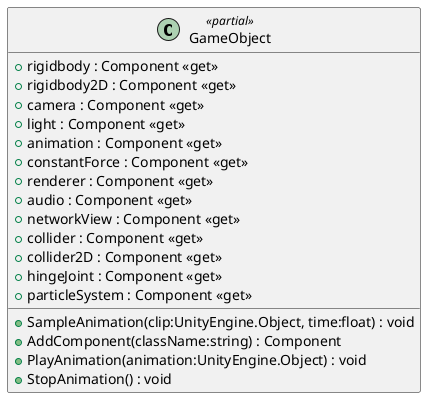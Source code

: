 @startuml
class GameObject <<partial>> {
    + SampleAnimation(clip:UnityEngine.Object, time:float) : void
    + AddComponent(className:string) : Component
    + rigidbody : Component <<get>>
    + rigidbody2D : Component <<get>>
    + camera : Component <<get>>
    + light : Component <<get>>
    + animation : Component <<get>>
    + constantForce : Component <<get>>
    + renderer : Component <<get>>
    + audio : Component <<get>>
    + networkView : Component <<get>>
    + collider : Component <<get>>
    + collider2D : Component <<get>>
    + hingeJoint : Component <<get>>
    + particleSystem : Component <<get>>
    + PlayAnimation(animation:UnityEngine.Object) : void
    + StopAnimation() : void
}
@enduml
